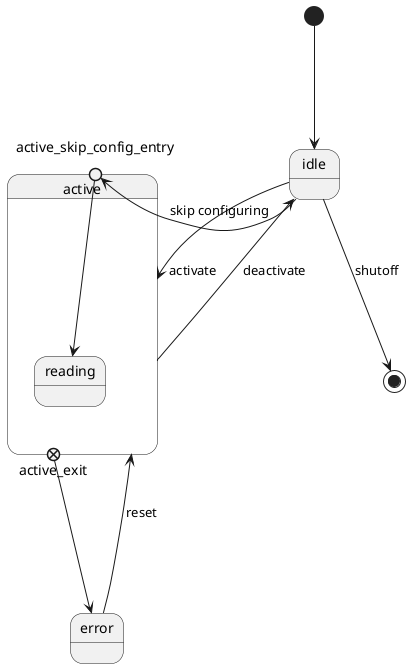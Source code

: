 @startuml

state idle
state active {
	state active_skip_config_entry <<entryPoint>>
	state active_exit <<exitPoint>>
	state reading
}
state error

idle  --->  active : activate
[*]  --->  idle
active_skip_config_entry  --->  reading
idle  --->  active_skip_config_entry : skip configuring
active  --->  idle : deactivate
error  --->  active : reset
idle  --->  [*] : shutoff
active_exit  --->  error

@enduml
